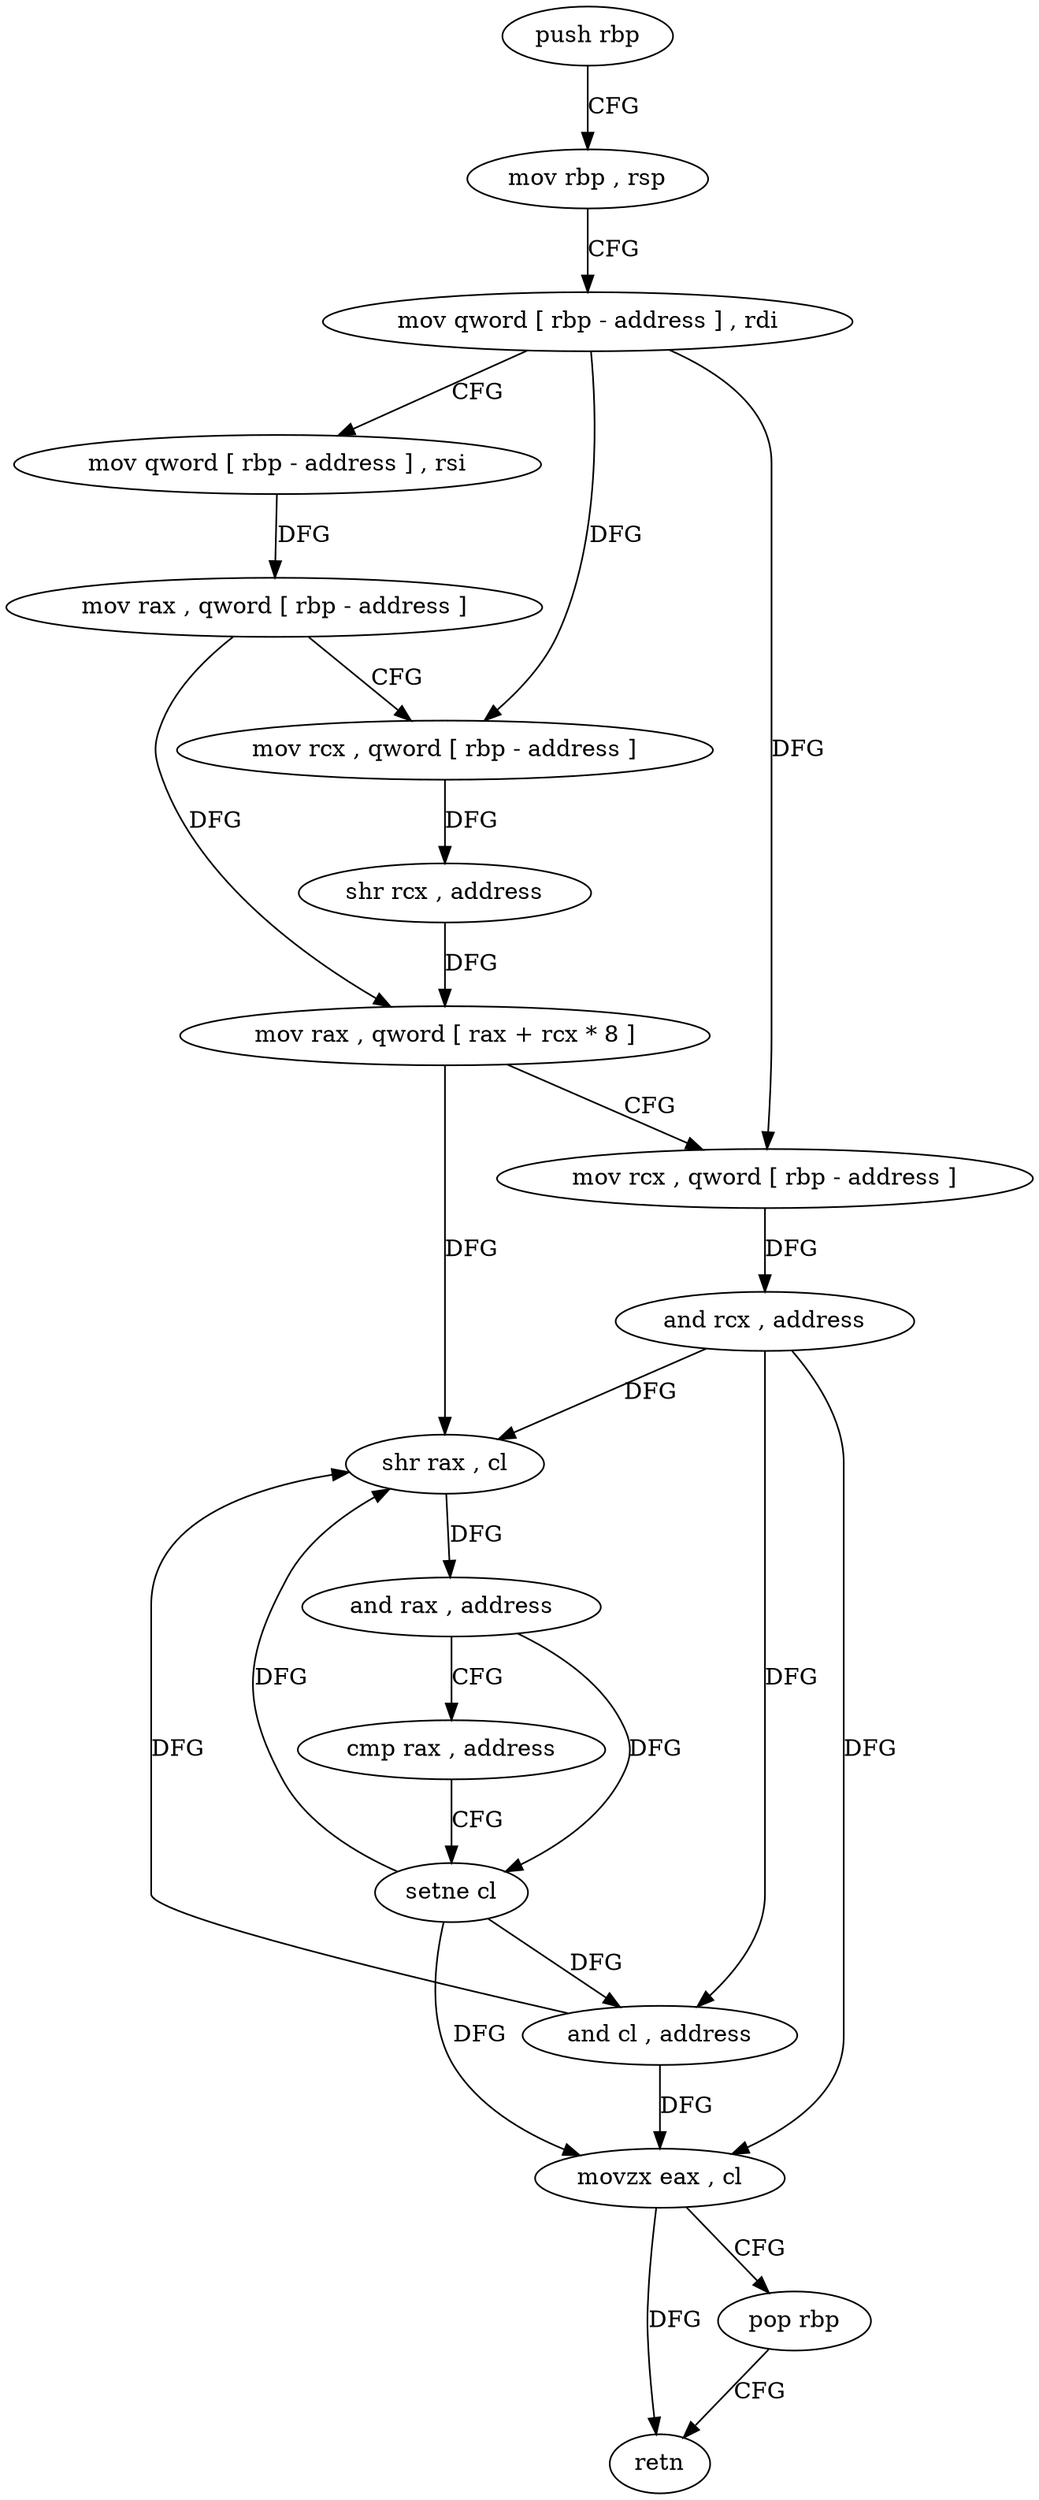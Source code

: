 digraph "func" {
"4244208" [label = "push rbp" ]
"4244209" [label = "mov rbp , rsp" ]
"4244212" [label = "mov qword [ rbp - address ] , rdi" ]
"4244216" [label = "mov qword [ rbp - address ] , rsi" ]
"4244220" [label = "mov rax , qword [ rbp - address ]" ]
"4244224" [label = "mov rcx , qword [ rbp - address ]" ]
"4244228" [label = "shr rcx , address" ]
"4244232" [label = "mov rax , qword [ rax + rcx * 8 ]" ]
"4244236" [label = "mov rcx , qword [ rbp - address ]" ]
"4244240" [label = "and rcx , address" ]
"4244247" [label = "shr rax , cl" ]
"4244250" [label = "and rax , address" ]
"4244256" [label = "cmp rax , address" ]
"4244260" [label = "setne cl" ]
"4244263" [label = "and cl , address" ]
"4244266" [label = "movzx eax , cl" ]
"4244269" [label = "pop rbp" ]
"4244270" [label = "retn" ]
"4244208" -> "4244209" [ label = "CFG" ]
"4244209" -> "4244212" [ label = "CFG" ]
"4244212" -> "4244216" [ label = "CFG" ]
"4244212" -> "4244224" [ label = "DFG" ]
"4244212" -> "4244236" [ label = "DFG" ]
"4244216" -> "4244220" [ label = "DFG" ]
"4244220" -> "4244224" [ label = "CFG" ]
"4244220" -> "4244232" [ label = "DFG" ]
"4244224" -> "4244228" [ label = "DFG" ]
"4244228" -> "4244232" [ label = "DFG" ]
"4244232" -> "4244236" [ label = "CFG" ]
"4244232" -> "4244247" [ label = "DFG" ]
"4244236" -> "4244240" [ label = "DFG" ]
"4244240" -> "4244247" [ label = "DFG" ]
"4244240" -> "4244263" [ label = "DFG" ]
"4244240" -> "4244266" [ label = "DFG" ]
"4244247" -> "4244250" [ label = "DFG" ]
"4244250" -> "4244256" [ label = "CFG" ]
"4244250" -> "4244260" [ label = "DFG" ]
"4244256" -> "4244260" [ label = "CFG" ]
"4244260" -> "4244263" [ label = "DFG" ]
"4244260" -> "4244247" [ label = "DFG" ]
"4244260" -> "4244266" [ label = "DFG" ]
"4244263" -> "4244266" [ label = "DFG" ]
"4244263" -> "4244247" [ label = "DFG" ]
"4244266" -> "4244269" [ label = "CFG" ]
"4244266" -> "4244270" [ label = "DFG" ]
"4244269" -> "4244270" [ label = "CFG" ]
}
